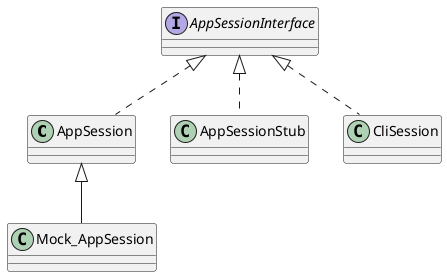@startuml
'https://plantuml.com/sequence-diagram

class AppSession implements AppSessionInterface
class Mock_AppSession extends AppSession
class AppSessionStub implements AppSessionInterface
class CliSession implements AppSessionInterface

@enduml